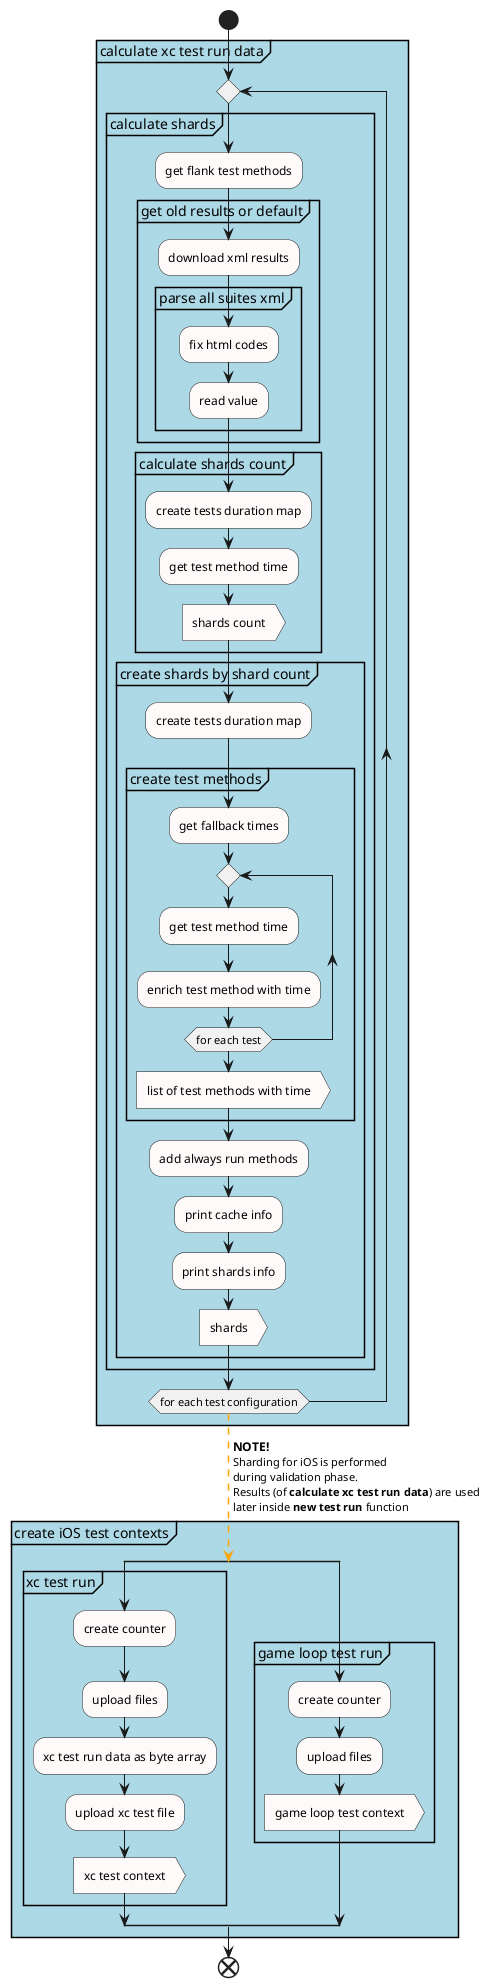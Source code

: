 @startuml
'https://plantuml.com/activity-diagram-beta

start
skinparam ConditionEndStyle hline
partition "calculate xc test run data" #LightBlue {
  repeat
    partition "calculate shards" #LightBlue {
      #snow :get flank test methods;
      partition "get old results or default" #LightBlue {
        #snow :download xml results;
        partition "parse all suites xml" #LightBlue {
          #snow :fix html codes;
          #snow :read value;
        }
      }
      partition "calculate shards count" #LightBlue {
        #snow :create tests duration map;
        #snow :get test method time;
        #snow :shards count>
      }
      partition "create shards by shard count" #LightBlue {
        #snow :create tests duration map;
        partition "create test methods" #LightBlue {
          #snow :get fallback times;
          repeat
            #snow :get test method time;
            #snow :enrich test method with time;
          repeat while (for each test)
          #snow :list of test methods with time>
        }
        #snow :add always run methods;
        #snow :print cache info;
        #snow :print shards info;
        #snow :shards>
      }
    }
  repeat while (for each test configuration)
}
-[#orange,dashed]-> === NOTE!
Sharding for iOS is performed
during validation phase.
Results (of **calculate xc test run data**) are used
later inside **new test run** function;
partition "create iOS test contexts" #LightBlue {
  split
  partition "xc test run" #LightBlue {
    #snow :create counter;
    #snow :upload files;
    #snow :xc test run data as byte array;
    #snow :upload xc test file;
    #snow :xc test context>
  }
  split again
  partition "game loop test run" #LightBlue {
    #snow :create counter;
    #snow :upload files;
    #snow :game loop test context>
  }
  end split
}
end

@enduml
